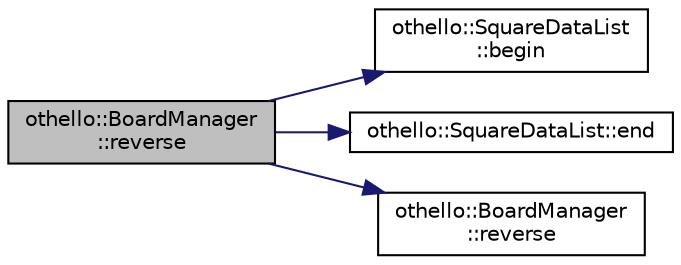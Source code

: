 digraph "othello::BoardManager::reverse"
{
  edge [fontname="Helvetica",fontsize="10",labelfontname="Helvetica",labelfontsize="10"];
  node [fontname="Helvetica",fontsize="10",shape=record];
  rankdir="LR";
  Node1 [label="othello::BoardManager\l::reverse",height=0.2,width=0.4,color="black", fillcolor="grey75", style="filled", fontcolor="black"];
  Node1 -> Node2 [color="midnightblue",fontsize="10",style="solid",fontname="Helvetica"];
  Node2 [label="othello::SquareDataList\l::begin",height=0.2,width=0.4,color="black", fillcolor="white", style="filled",URL="$d0/df4/classothello_1_1_square_data_list.html#a5a6d5e4152290fcebdaa4a096ebf2c0f"];
  Node1 -> Node3 [color="midnightblue",fontsize="10",style="solid",fontname="Helvetica"];
  Node3 [label="othello::SquareDataList::end",height=0.2,width=0.4,color="black", fillcolor="white", style="filled",URL="$d0/df4/classothello_1_1_square_data_list.html#a43369b21ab4c3c45c51c45e97a3430f5"];
  Node1 -> Node4 [color="midnightblue",fontsize="10",style="solid",fontname="Helvetica"];
  Node4 [label="othello::BoardManager\l::reverse",height=0.2,width=0.4,color="black", fillcolor="white", style="filled",URL="$df/d71/classothello_1_1_board_manager.html#a35bd6b0ef587f6da2bc1ffbb77bb7043"];
}
